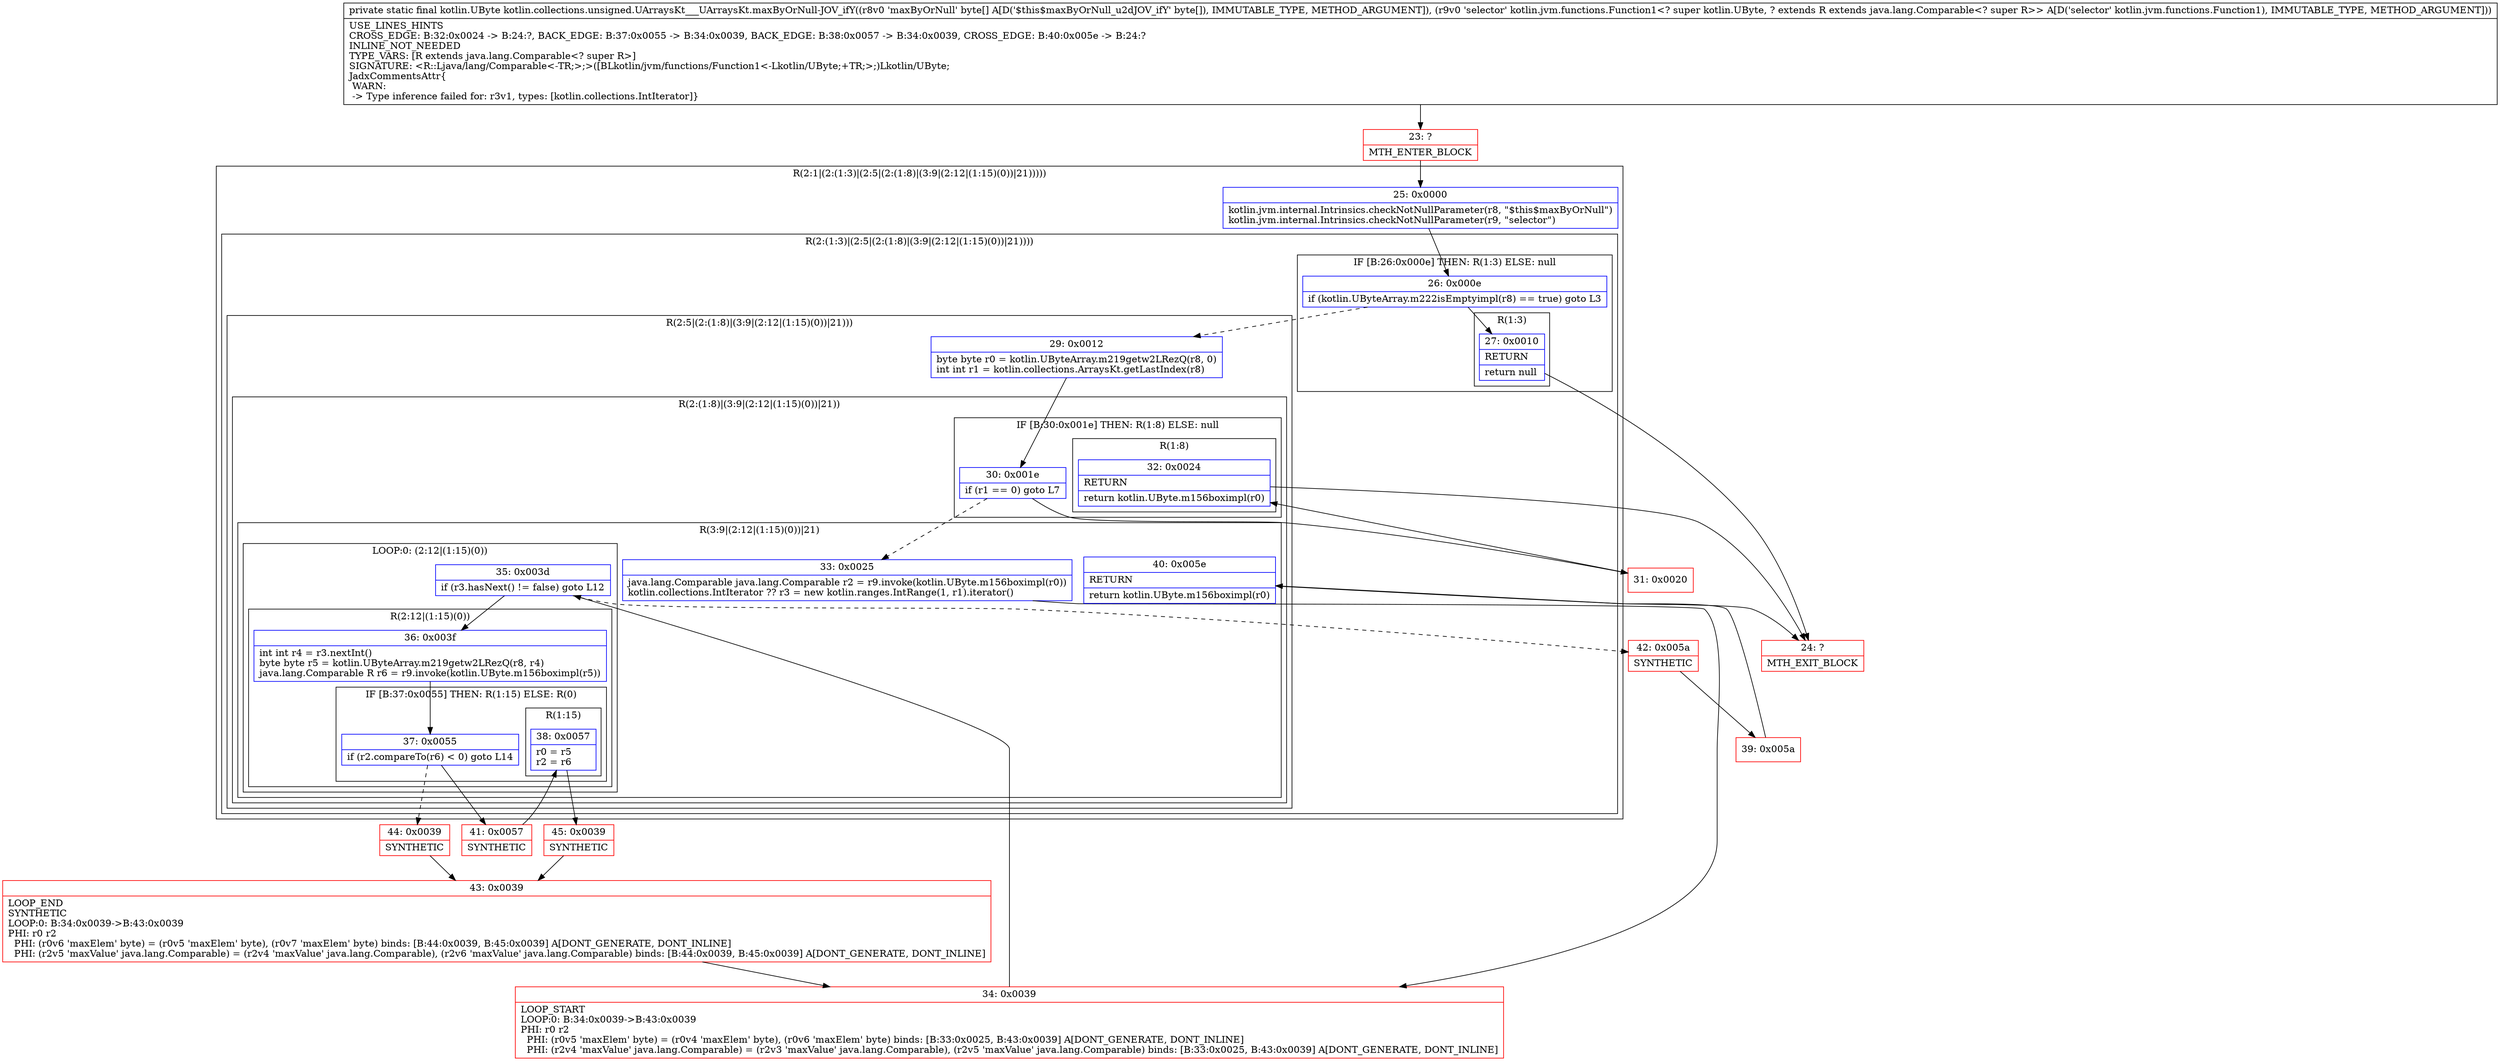 digraph "CFG forkotlin.collections.unsigned.UArraysKt___UArraysKt.maxByOrNull\-JOV_ifY([BLkotlin\/jvm\/functions\/Function1;)Lkotlin\/UByte;" {
subgraph cluster_Region_1051862537 {
label = "R(2:1|(2:(1:3)|(2:5|(2:(1:8)|(3:9|(2:12|(1:15)(0))|21)))))";
node [shape=record,color=blue];
Node_25 [shape=record,label="{25\:\ 0x0000|kotlin.jvm.internal.Intrinsics.checkNotNullParameter(r8, \"$this$maxByOrNull\")\lkotlin.jvm.internal.Intrinsics.checkNotNullParameter(r9, \"selector\")\l}"];
subgraph cluster_Region_528221265 {
label = "R(2:(1:3)|(2:5|(2:(1:8)|(3:9|(2:12|(1:15)(0))|21))))";
node [shape=record,color=blue];
subgraph cluster_IfRegion_1778332384 {
label = "IF [B:26:0x000e] THEN: R(1:3) ELSE: null";
node [shape=record,color=blue];
Node_26 [shape=record,label="{26\:\ 0x000e|if (kotlin.UByteArray.m222isEmptyimpl(r8) == true) goto L3\l}"];
subgraph cluster_Region_745132931 {
label = "R(1:3)";
node [shape=record,color=blue];
Node_27 [shape=record,label="{27\:\ 0x0010|RETURN\l|return null\l}"];
}
}
subgraph cluster_Region_1621630683 {
label = "R(2:5|(2:(1:8)|(3:9|(2:12|(1:15)(0))|21)))";
node [shape=record,color=blue];
Node_29 [shape=record,label="{29\:\ 0x0012|byte byte r0 = kotlin.UByteArray.m219getw2LRezQ(r8, 0)\lint int r1 = kotlin.collections.ArraysKt.getLastIndex(r8)\l}"];
subgraph cluster_Region_54803049 {
label = "R(2:(1:8)|(3:9|(2:12|(1:15)(0))|21))";
node [shape=record,color=blue];
subgraph cluster_IfRegion_1370184261 {
label = "IF [B:30:0x001e] THEN: R(1:8) ELSE: null";
node [shape=record,color=blue];
Node_30 [shape=record,label="{30\:\ 0x001e|if (r1 == 0) goto L7\l}"];
subgraph cluster_Region_480343048 {
label = "R(1:8)";
node [shape=record,color=blue];
Node_32 [shape=record,label="{32\:\ 0x0024|RETURN\l|return kotlin.UByte.m156boximpl(r0)\l}"];
}
}
subgraph cluster_Region_1909840994 {
label = "R(3:9|(2:12|(1:15)(0))|21)";
node [shape=record,color=blue];
Node_33 [shape=record,label="{33\:\ 0x0025|java.lang.Comparable java.lang.Comparable r2 = r9.invoke(kotlin.UByte.m156boximpl(r0))\lkotlin.collections.IntIterator ?? r3 = new kotlin.ranges.IntRange(1, r1).iterator()\l}"];
subgraph cluster_LoopRegion_919878300 {
label = "LOOP:0: (2:12|(1:15)(0))";
node [shape=record,color=blue];
Node_35 [shape=record,label="{35\:\ 0x003d|if (r3.hasNext() != false) goto L12\l}"];
subgraph cluster_Region_1774044904 {
label = "R(2:12|(1:15)(0))";
node [shape=record,color=blue];
Node_36 [shape=record,label="{36\:\ 0x003f|int int r4 = r3.nextInt()\lbyte byte r5 = kotlin.UByteArray.m219getw2LRezQ(r8, r4)\ljava.lang.Comparable R r6 = r9.invoke(kotlin.UByte.m156boximpl(r5))\l}"];
subgraph cluster_IfRegion_566365080 {
label = "IF [B:37:0x0055] THEN: R(1:15) ELSE: R(0)";
node [shape=record,color=blue];
Node_37 [shape=record,label="{37\:\ 0x0055|if (r2.compareTo(r6) \< 0) goto L14\l}"];
subgraph cluster_Region_814219834 {
label = "R(1:15)";
node [shape=record,color=blue];
Node_38 [shape=record,label="{38\:\ 0x0057|r0 = r5\lr2 = r6\l}"];
}
subgraph cluster_Region_2087057628 {
label = "R(0)";
node [shape=record,color=blue];
}
}
}
}
Node_40 [shape=record,label="{40\:\ 0x005e|RETURN\l|return kotlin.UByte.m156boximpl(r0)\l}"];
}
}
}
}
}
Node_23 [shape=record,color=red,label="{23\:\ ?|MTH_ENTER_BLOCK\l}"];
Node_24 [shape=record,color=red,label="{24\:\ ?|MTH_EXIT_BLOCK\l}"];
Node_31 [shape=record,color=red,label="{31\:\ 0x0020}"];
Node_34 [shape=record,color=red,label="{34\:\ 0x0039|LOOP_START\lLOOP:0: B:34:0x0039\-\>B:43:0x0039\lPHI: r0 r2 \l  PHI: (r0v5 'maxElem' byte) = (r0v4 'maxElem' byte), (r0v6 'maxElem' byte) binds: [B:33:0x0025, B:43:0x0039] A[DONT_GENERATE, DONT_INLINE]\l  PHI: (r2v4 'maxValue' java.lang.Comparable) = (r2v3 'maxValue' java.lang.Comparable), (r2v5 'maxValue' java.lang.Comparable) binds: [B:33:0x0025, B:43:0x0039] A[DONT_GENERATE, DONT_INLINE]\l}"];
Node_41 [shape=record,color=red,label="{41\:\ 0x0057|SYNTHETIC\l}"];
Node_45 [shape=record,color=red,label="{45\:\ 0x0039|SYNTHETIC\l}"];
Node_43 [shape=record,color=red,label="{43\:\ 0x0039|LOOP_END\lSYNTHETIC\lLOOP:0: B:34:0x0039\-\>B:43:0x0039\lPHI: r0 r2 \l  PHI: (r0v6 'maxElem' byte) = (r0v5 'maxElem' byte), (r0v7 'maxElem' byte) binds: [B:44:0x0039, B:45:0x0039] A[DONT_GENERATE, DONT_INLINE]\l  PHI: (r2v5 'maxValue' java.lang.Comparable) = (r2v4 'maxValue' java.lang.Comparable), (r2v6 'maxValue' java.lang.Comparable) binds: [B:44:0x0039, B:45:0x0039] A[DONT_GENERATE, DONT_INLINE]\l}"];
Node_44 [shape=record,color=red,label="{44\:\ 0x0039|SYNTHETIC\l}"];
Node_42 [shape=record,color=red,label="{42\:\ 0x005a|SYNTHETIC\l}"];
Node_39 [shape=record,color=red,label="{39\:\ 0x005a}"];
MethodNode[shape=record,label="{private static final kotlin.UByte kotlin.collections.unsigned.UArraysKt___UArraysKt.maxByOrNull\-JOV_ifY((r8v0 'maxByOrNull' byte[] A[D('$this$maxByOrNull_u2dJOV_ifY' byte[]), IMMUTABLE_TYPE, METHOD_ARGUMENT]), (r9v0 'selector' kotlin.jvm.functions.Function1\<? super kotlin.UByte, ? extends R extends java.lang.Comparable\<? super R\>\> A[D('selector' kotlin.jvm.functions.Function1), IMMUTABLE_TYPE, METHOD_ARGUMENT]))  | USE_LINES_HINTS\lCROSS_EDGE: B:32:0x0024 \-\> B:24:?, BACK_EDGE: B:37:0x0055 \-\> B:34:0x0039, BACK_EDGE: B:38:0x0057 \-\> B:34:0x0039, CROSS_EDGE: B:40:0x005e \-\> B:24:?\lINLINE_NOT_NEEDED\lTYPE_VARS: [R extends java.lang.Comparable\<? super R\>]\lSIGNATURE: \<R::Ljava\/lang\/Comparable\<\-TR;\>;\>([BLkotlin\/jvm\/functions\/Function1\<\-Lkotlin\/UByte;+TR;\>;)Lkotlin\/UByte;\lJadxCommentsAttr\{\l WARN: \l \-\> Type inference failed for: r3v1, types: [kotlin.collections.IntIterator]\}\l}"];
MethodNode -> Node_23;Node_25 -> Node_26;
Node_26 -> Node_27;
Node_26 -> Node_29[style=dashed];
Node_27 -> Node_24;
Node_29 -> Node_30;
Node_30 -> Node_31;
Node_30 -> Node_33[style=dashed];
Node_32 -> Node_24;
Node_33 -> Node_34;
Node_35 -> Node_36;
Node_35 -> Node_42[style=dashed];
Node_36 -> Node_37;
Node_37 -> Node_41;
Node_37 -> Node_44[style=dashed];
Node_38 -> Node_45;
Node_40 -> Node_24;
Node_23 -> Node_25;
Node_31 -> Node_32;
Node_34 -> Node_35;
Node_41 -> Node_38;
Node_45 -> Node_43;
Node_43 -> Node_34;
Node_44 -> Node_43;
Node_42 -> Node_39;
Node_39 -> Node_40;
}


